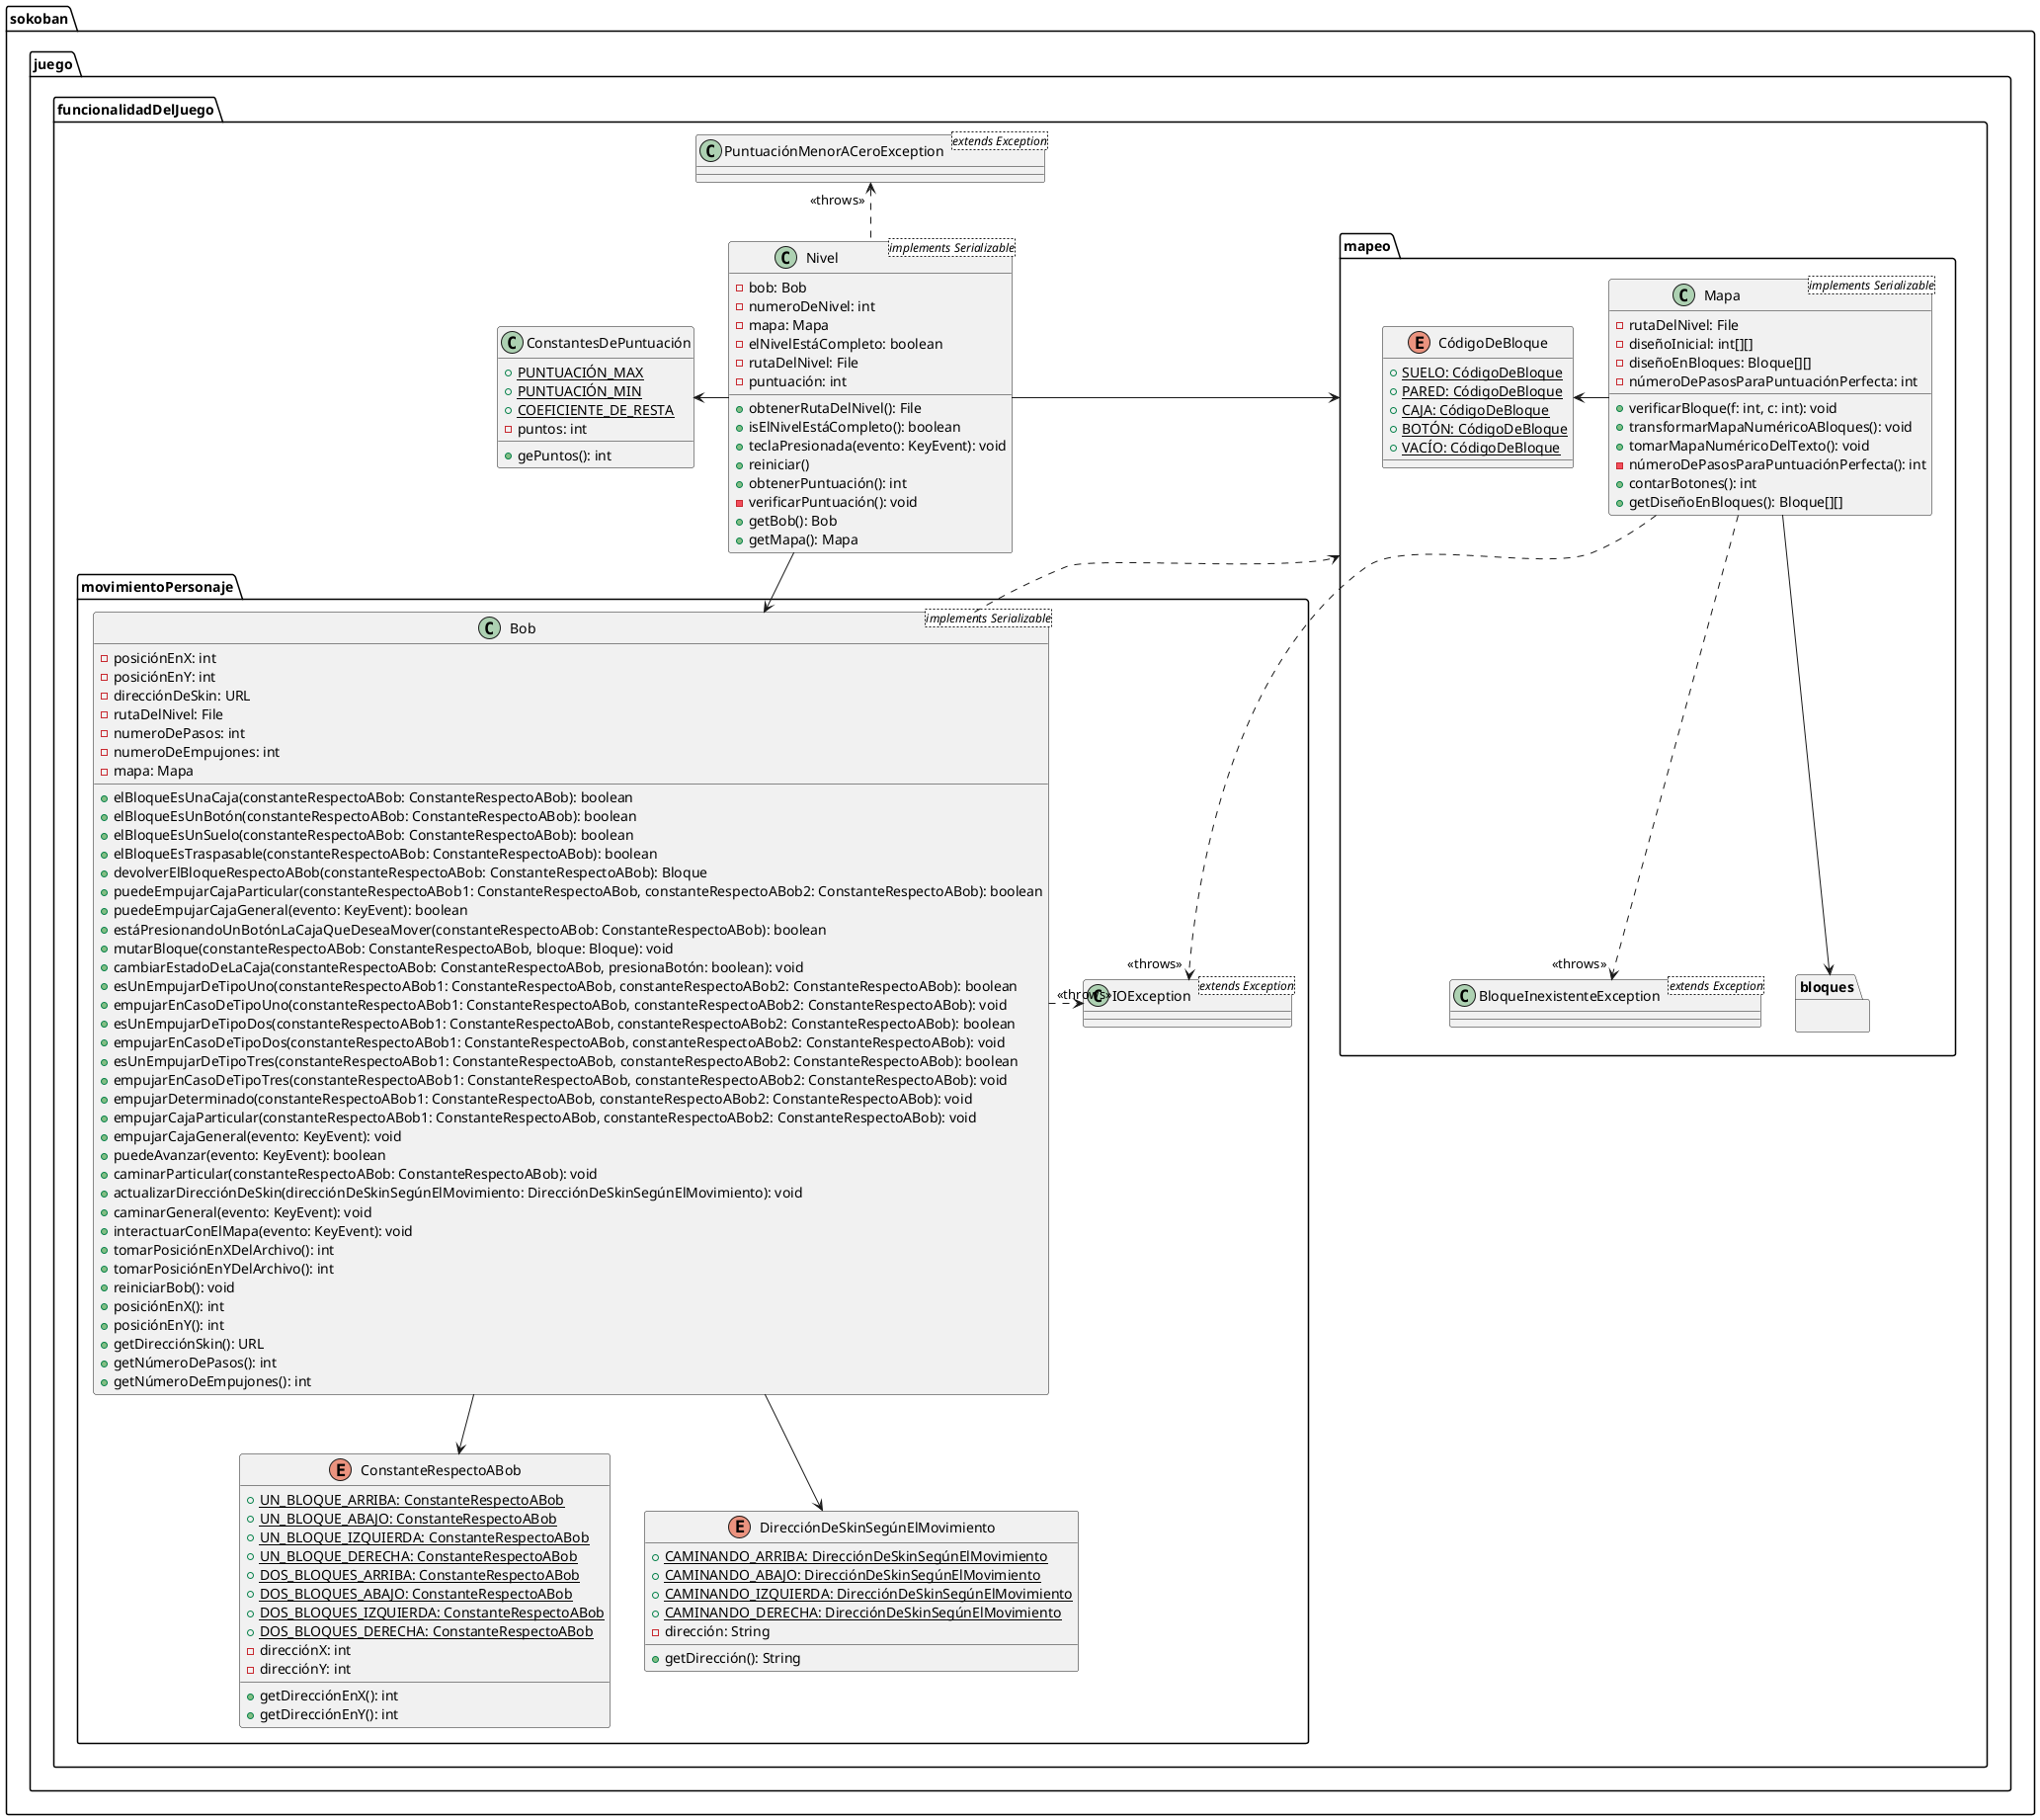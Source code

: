 @startuml
'https://plantuml.com/class-diagram
package sokoban {
    package juego {
        package funcionalidadDelJuego <<Folder>> {
            class PuntuaciónMenorACeroException  <extends Exception>

            class Nivel <implements Serializable>{
                - bob: Bob
                - numeroDeNivel: int
                - mapa: Mapa
                - elNivelEstáCompleto: boolean
                - rutaDelNivel: File
                - puntuación: int

                + obtenerRutaDelNivel(): File
                + isElNivelEstáCompleto(): boolean
                + teclaPresionada(evento: KeyEvent): void
                + reiniciar()
                + obtenerPuntuación(): int
                - verificarPuntuación(): void
                + getBob(): Bob
                + getMapa(): Mapa
            }

            class ConstantesDePuntuación {
                + PUNTUACIÓN_MAX {static}
                + PUNTUACIÓN_MIN {static}
                + COEFICIENTE_DE_RESTA {static}
                - puntos: int

                + gePuntos(): int
            }

            package mapeo <<Folder>> {
                package bloques { }
                class Mapa <implements Serializable>{
                    - rutaDelNivel: File
                    - diseñoInicial: int[][]
                    - diseñoEnBloques: Bloque[][]
                    - númeroDePasosParaPuntuaciónPerfecta: int

                    + verificarBloque(f: int, c: int): void
                    + transformarMapaNuméricoABloques(): void
                    + tomarMapaNuméricoDelTexto(): void
                    - númeroDePasosParaPuntuaciónPerfecta(): int
                    + contarBotones(): int
                    + getDiseñoEnBloques(): Bloque[][]
                }

                class BloqueInexistenteException <extends Exception>

                enum CódigoDeBloque {
                    + {static} SUELO: CódigoDeBloque
                    + {static} PARED: CódigoDeBloque
                    + {static} CAJA: CódigoDeBloque
                    + {static} BOTÓN: CódigoDeBloque
                    + {static} VACÍO: CódigoDeBloque
                }
            }

            package movimientoPersonaje <<Folder>> {
                class IOException <extends Exception>

                class Bob <implements Serializable>{
                    - posiciónEnX: int
                    - posiciónEnY: int
                    - direcciónDeSkin: URL
                    - rutaDelNivel: File
                    - numeroDePasos: int
                    - numeroDeEmpujones: int
                    - mapa: Mapa

                    + elBloqueEsUnaCaja(constanteRespectoABob: ConstanteRespectoABob): boolean
                    + elBloqueEsUnBotón(constanteRespectoABob: ConstanteRespectoABob): boolean
                    + elBloqueEsUnSuelo(constanteRespectoABob: ConstanteRespectoABob): boolean
                    + elBloqueEsTraspasable(constanteRespectoABob: ConstanteRespectoABob): boolean
                    + devolverElBloqueRespectoABob(constanteRespectoABob: ConstanteRespectoABob): Bloque
                    + puedeEmpujarCajaParticular(constanteRespectoABob1: ConstanteRespectoABob, constanteRespectoABob2: ConstanteRespectoABob): boolean
                    + puedeEmpujarCajaGeneral(evento: KeyEvent): boolean
                    + estáPresionandoUnBotónLaCajaQueDeseaMover(constanteRespectoABob: ConstanteRespectoABob): boolean
                    + mutarBloque(constanteRespectoABob: ConstanteRespectoABob, bloque: Bloque): void
                    + cambiarEstadoDeLaCaja(constanteRespectoABob: ConstanteRespectoABob, presionaBotón: boolean): void
                    + esUnEmpujarDeTipoUno(constanteRespectoABob1: ConstanteRespectoABob, constanteRespectoABob2: ConstanteRespectoABob): boolean
                    + empujarEnCasoDeTipoUno(constanteRespectoABob1: ConstanteRespectoABob, constanteRespectoABob2: ConstanteRespectoABob): void
                    + esUnEmpujarDeTipoDos(constanteRespectoABob1: ConstanteRespectoABob, constanteRespectoABob2: ConstanteRespectoABob): boolean
                    + empujarEnCasoDeTipoDos(constanteRespectoABob1: ConstanteRespectoABob, constanteRespectoABob2: ConstanteRespectoABob): void
                    + esUnEmpujarDeTipoTres(constanteRespectoABob1: ConstanteRespectoABob, constanteRespectoABob2: ConstanteRespectoABob): boolean
                    + empujarEnCasoDeTipoTres(constanteRespectoABob1: ConstanteRespectoABob, constanteRespectoABob2: ConstanteRespectoABob): void
                    + empujarDeterminado(constanteRespectoABob1: ConstanteRespectoABob, constanteRespectoABob2: ConstanteRespectoABob): void
                    + empujarCajaParticular(constanteRespectoABob1: ConstanteRespectoABob, constanteRespectoABob2: ConstanteRespectoABob): void
                    + empujarCajaGeneral(evento: KeyEvent): void
                    + puedeAvanzar(evento: KeyEvent): boolean
                    + caminarParticular(constanteRespectoABob: ConstanteRespectoABob): void
                    + actualizarDirecciónDeSkin(direcciónDeSkinSegúnElMovimiento: DirecciónDeSkinSegúnElMovimiento): void
                    + caminarGeneral(evento: KeyEvent): void
                    + interactuarConElMapa(evento: KeyEvent): void
                    + tomarPosiciónEnXDelArchivo(): int
                    + tomarPosiciónEnYDelArchivo(): int
                    + reiniciarBob(): void
                    + posiciónEnX(): int
                    + posiciónEnY(): int
                    + getDirecciónSkin(): URL
                    + getNúmeroDePasos(): int
                    + getNúmeroDeEmpujones(): int
                }

                enum ConstanteRespectoABob {
                    + {static}  UN_BLOQUE_ARRIBA: ConstanteRespectoABob
                    + {static}  UN_BLOQUE_ABAJO: ConstanteRespectoABob
                    + {static}  UN_BLOQUE_IZQUIERDA: ConstanteRespectoABob
                    + {static}  UN_BLOQUE_DERECHA: ConstanteRespectoABob
                    + {static}  DOS_BLOQUES_ARRIBA: ConstanteRespectoABob
                    + {static}  DOS_BLOQUES_ABAJO: ConstanteRespectoABob
                    + {static}  DOS_BLOQUES_IZQUIERDA: ConstanteRespectoABob
                    + {static}  DOS_BLOQUES_DERECHA: ConstanteRespectoABob
                    - direcciónX: int
                    - direcciónY: int

                    + getDirecciónEnX(): int
                    + getDirecciónEnY(): int
                }

                enum DirecciónDeSkinSegúnElMovimiento {
                    + {static} CAMINANDO_ARRIBA: DirecciónDeSkinSegúnElMovimiento
                    + {static} CAMINANDO_ABAJO: DirecciónDeSkinSegúnElMovimiento
                    + {static} CAMINANDO_IZQUIERDA: DirecciónDeSkinSegúnElMovimiento
                    + {static} CAMINANDO_DERECHA: DirecciónDeSkinSegúnElMovimiento
                    - dirección: String

                    + getDirección(): String
                }
            }
        }
    }
}

Bob ..> mapeo
Nivel -down-> Bob
Nivel -left-> mapeo
Mapa -left-> CódigoDeBloque
Bob --> ConstanteRespectoABob
Bob --> DirecciónDeSkinSegúnElMovimiento
Bob .right.>"<<throws>>" IOException
Mapa ..>"<<throws>>" IOException
Nivel .up.>"<<throws>>" PuntuaciónMenorACeroException
Mapa ..>"<<throws>>" BloqueInexistenteException
Mapa --> bloques
Nivel -left-> ConstantesDePuntuación
@enduml